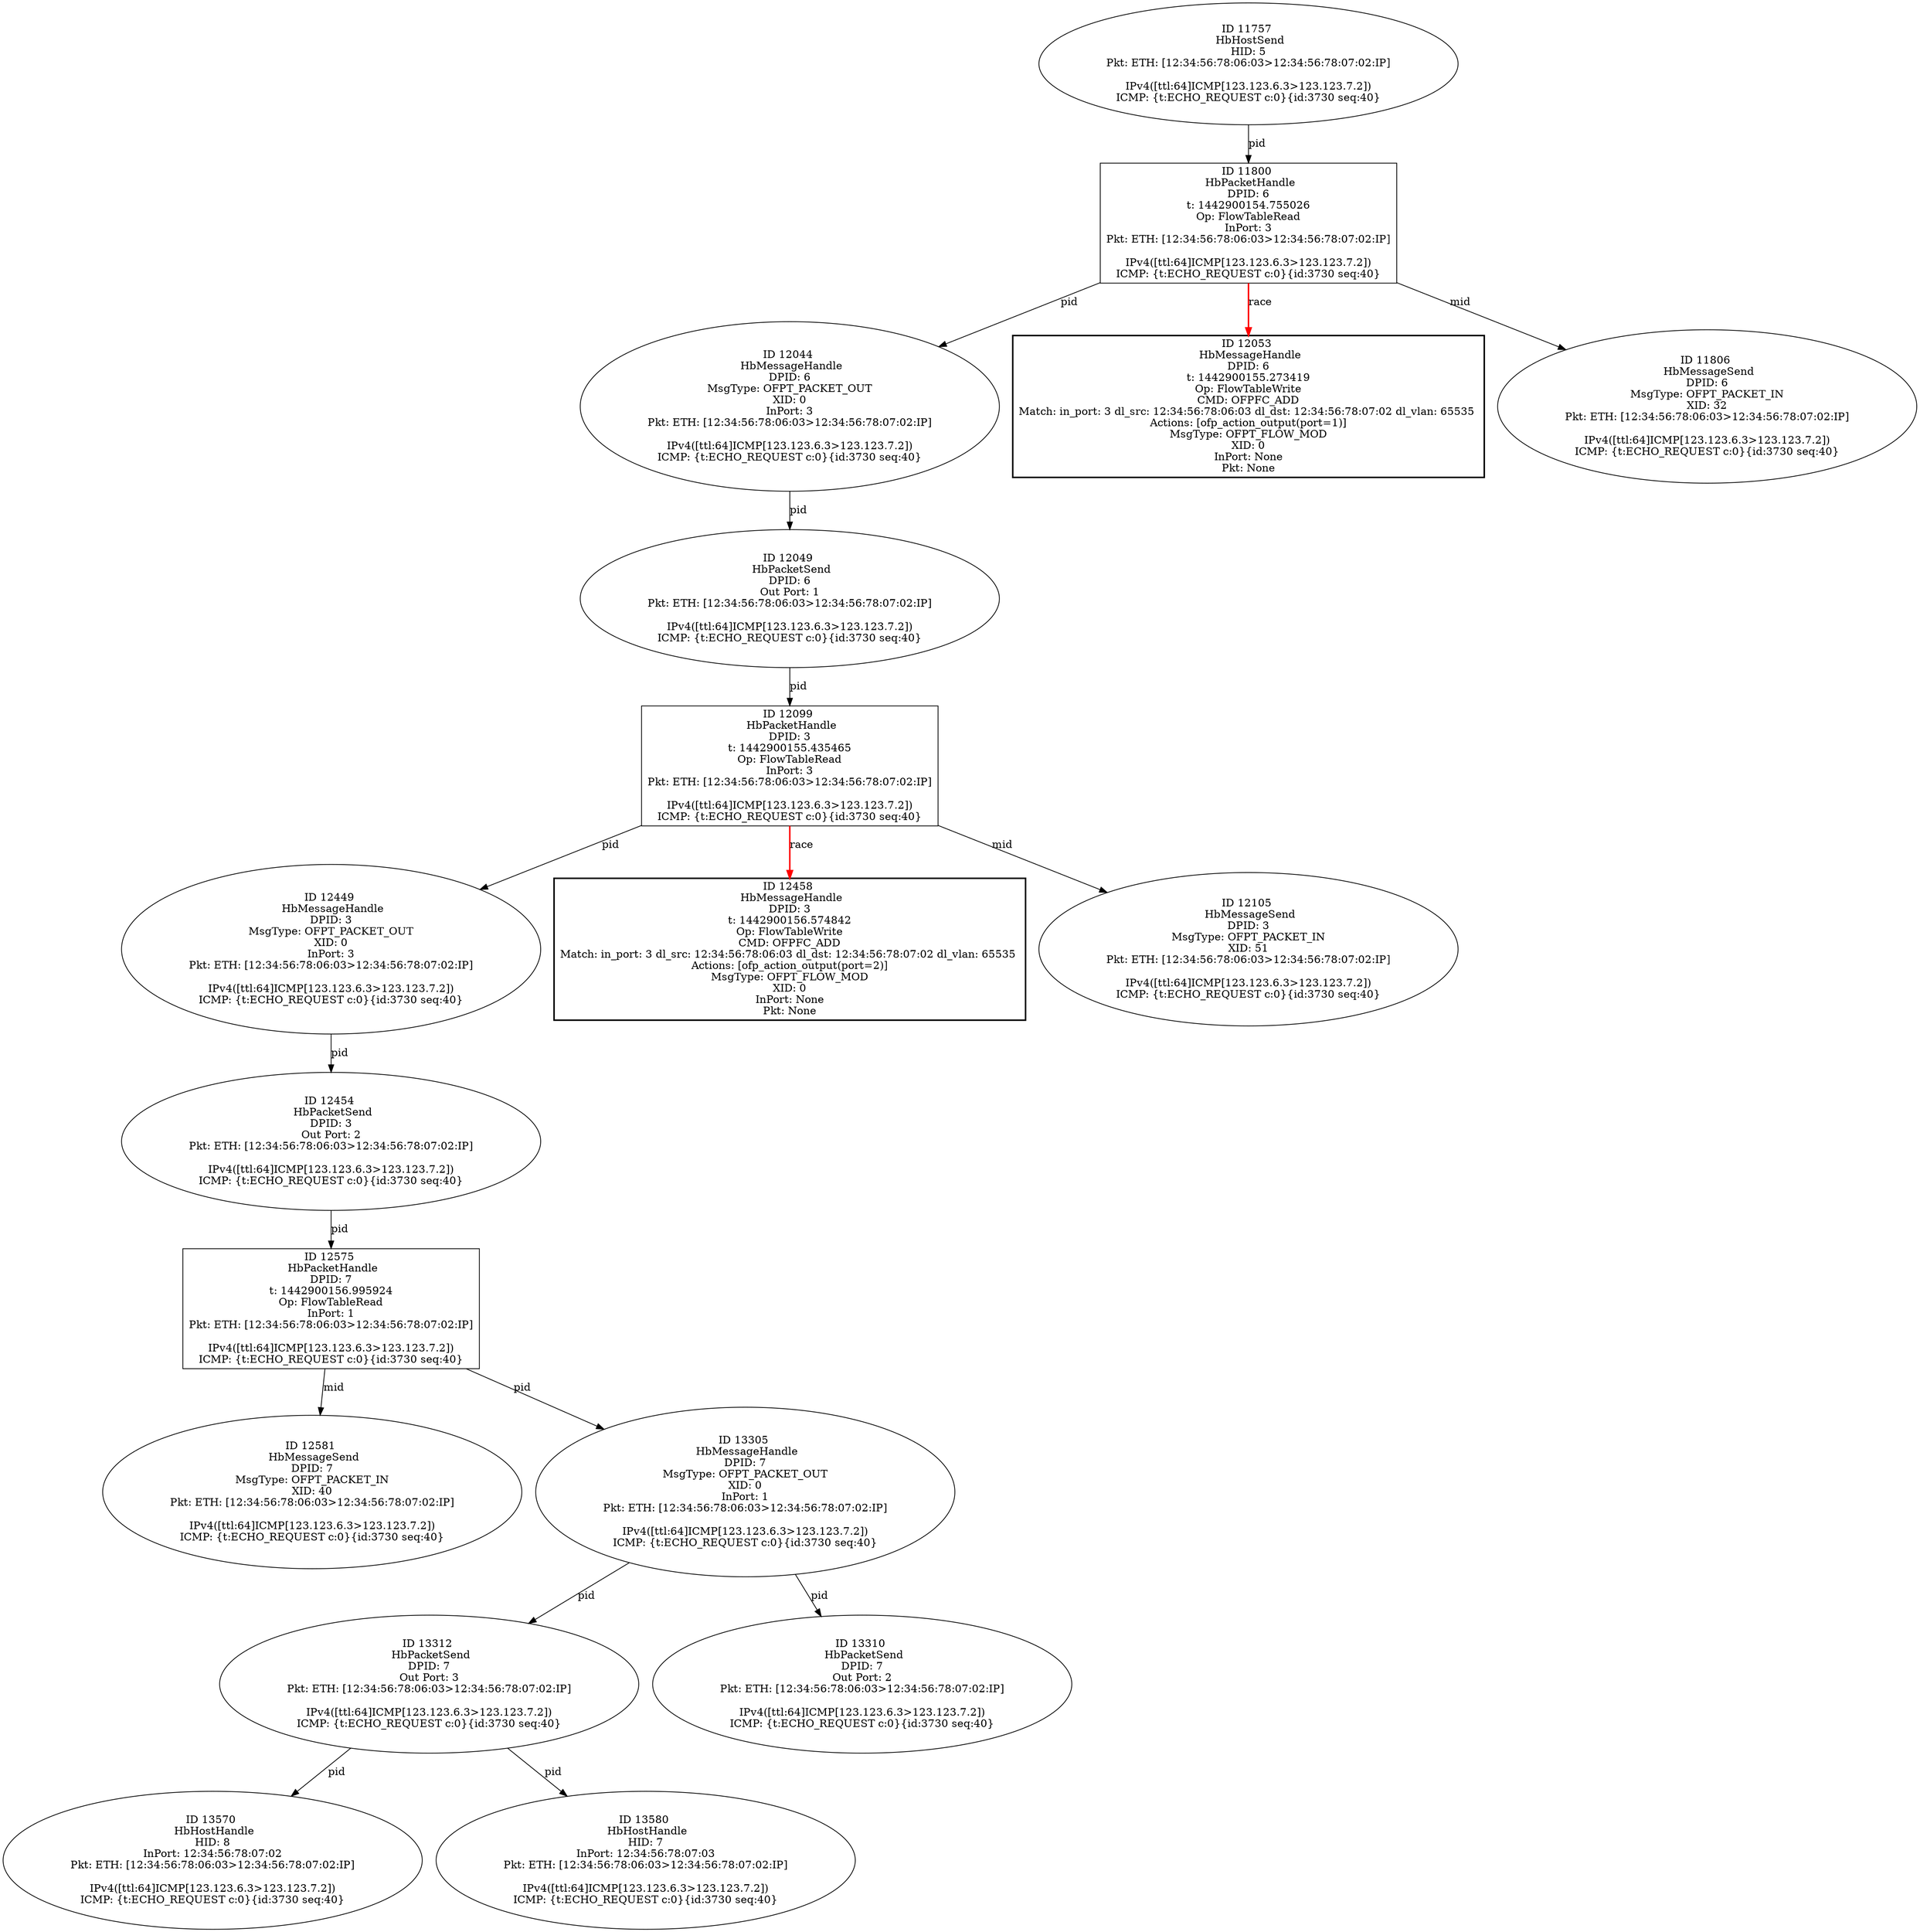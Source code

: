 strict digraph G {
13312 [shape=oval, event=<hb_events.HbPacketSend object at 0x10e16d210>, label="ID 13312 
 HbPacketSend
DPID: 7
Out Port: 3
Pkt: ETH: [12:34:56:78:06:03>12:34:56:78:07:02:IP]

IPv4([ttl:64]ICMP[123.123.6.3>123.123.7.2])
ICMP: {t:ECHO_REQUEST c:0}{id:3730 seq:40}"];
12449 [shape=oval, event=<hb_events.HbMessageHandle object at 0x10dd215d0>, label="ID 12449 
 HbMessageHandle
DPID: 3
MsgType: OFPT_PACKET_OUT
XID: 0
InPort: 3
Pkt: ETH: [12:34:56:78:06:03>12:34:56:78:07:02:IP]

IPv4([ttl:64]ICMP[123.123.6.3>123.123.7.2])
ICMP: {t:ECHO_REQUEST c:0}{id:3730 seq:40}"];
13570 [shape=oval, event=<hb_events.HbHostHandle object at 0x10e24d5d0>, label="ID 13570 
 HbHostHandle
HID: 8
InPort: 12:34:56:78:07:02
Pkt: ETH: [12:34:56:78:06:03>12:34:56:78:07:02:IP]

IPv4([ttl:64]ICMP[123.123.6.3>123.123.7.2])
ICMP: {t:ECHO_REQUEST c:0}{id:3730 seq:40}"];
12099 [shape=box, event=<hb_events.HbPacketHandle object at 0x10db08ed0>, label="ID 12099 
 HbPacketHandle
DPID: 3
t: 1442900155.435465
Op: FlowTableRead
InPort: 3
Pkt: ETH: [12:34:56:78:06:03>12:34:56:78:07:02:IP]

IPv4([ttl:64]ICMP[123.123.6.3>123.123.7.2])
ICMP: {t:ECHO_REQUEST c:0}{id:3730 seq:40}"];
12581 [shape=oval, event=<hb_events.HbMessageSend object at 0x10de0b0d0>, label="ID 12581 
 HbMessageSend
DPID: 7
MsgType: OFPT_PACKET_IN
XID: 40
Pkt: ETH: [12:34:56:78:06:03>12:34:56:78:07:02:IP]

IPv4([ttl:64]ICMP[123.123.6.3>123.123.7.2])
ICMP: {t:ECHO_REQUEST c:0}{id:3730 seq:40}"];
12454 [shape=oval, event=<hb_events.HbPacketSend object at 0x10dd21d10>, label="ID 12454 
 HbPacketSend
DPID: 3
Out Port: 2
Pkt: ETH: [12:34:56:78:06:03>12:34:56:78:07:02:IP]

IPv4([ttl:64]ICMP[123.123.6.3>123.123.7.2])
ICMP: {t:ECHO_REQUEST c:0}{id:3730 seq:40}"];
13580 [shape=oval, event=<hb_events.HbHostHandle object at 0x10e24ded0>, label="ID 13580 
 HbHostHandle
HID: 7
InPort: 12:34:56:78:07:03
Pkt: ETH: [12:34:56:78:06:03>12:34:56:78:07:02:IP]

IPv4([ttl:64]ICMP[123.123.6.3>123.123.7.2])
ICMP: {t:ECHO_REQUEST c:0}{id:3730 seq:40}"];
12458 [shape=box, style=bold, event=<hb_events.HbMessageHandle object at 0x10dd56290>, label="ID 12458 
 HbMessageHandle
DPID: 3
t: 1442900156.574842
Op: FlowTableWrite
CMD: OFPFC_ADD
Match: in_port: 3 dl_src: 12:34:56:78:06:03 dl_dst: 12:34:56:78:07:02 dl_vlan: 65535 
Actions: [ofp_action_output(port=2)]
MsgType: OFPT_FLOW_MOD
XID: 0
InPort: None
Pkt: None"];
12044 [shape=oval, event=<hb_events.HbMessageHandle object at 0x10dac63d0>, label="ID 12044 
 HbMessageHandle
DPID: 6
MsgType: OFPT_PACKET_OUT
XID: 0
InPort: 3
Pkt: ETH: [12:34:56:78:06:03>12:34:56:78:07:02:IP]

IPv4([ttl:64]ICMP[123.123.6.3>123.123.7.2])
ICMP: {t:ECHO_REQUEST c:0}{id:3730 seq:40}"];
11757 [shape=oval, event=<hb_events.HbHostSend object at 0x10d937690>, label="ID 11757 
 HbHostSend
HID: 5
Pkt: ETH: [12:34:56:78:06:03>12:34:56:78:07:02:IP]

IPv4([ttl:64]ICMP[123.123.6.3>123.123.7.2])
ICMP: {t:ECHO_REQUEST c:0}{id:3730 seq:40}"];
12049 [shape=oval, event=<hb_events.HbPacketSend object at 0x10dac6850>, label="ID 12049 
 HbPacketSend
DPID: 6
Out Port: 1
Pkt: ETH: [12:34:56:78:06:03>12:34:56:78:07:02:IP]

IPv4([ttl:64]ICMP[123.123.6.3>123.123.7.2])
ICMP: {t:ECHO_REQUEST c:0}{id:3730 seq:40}"];
12053 [shape=box, style=bold, event=<hb_events.HbMessageHandle object at 0x10daa45d0>, label="ID 12053 
 HbMessageHandle
DPID: 6
t: 1442900155.273419
Op: FlowTableWrite
CMD: OFPFC_ADD
Match: in_port: 3 dl_src: 12:34:56:78:06:03 dl_dst: 12:34:56:78:07:02 dl_vlan: 65535 
Actions: [ofp_action_output(port=1)]
MsgType: OFPT_FLOW_MOD
XID: 0
InPort: None
Pkt: None"];
11806 [shape=oval, event=<hb_events.HbMessageSend object at 0x10d98b350>, label="ID 11806 
 HbMessageSend
DPID: 6
MsgType: OFPT_PACKET_IN
XID: 32
Pkt: ETH: [12:34:56:78:06:03>12:34:56:78:07:02:IP]

IPv4([ttl:64]ICMP[123.123.6.3>123.123.7.2])
ICMP: {t:ECHO_REQUEST c:0}{id:3730 seq:40}"];
12105 [shape=oval, event=<hb_events.HbMessageSend object at 0x10db14450>, label="ID 12105 
 HbMessageSend
DPID: 3
MsgType: OFPT_PACKET_IN
XID: 51
Pkt: ETH: [12:34:56:78:06:03>12:34:56:78:07:02:IP]

IPv4([ttl:64]ICMP[123.123.6.3>123.123.7.2])
ICMP: {t:ECHO_REQUEST c:0}{id:3730 seq:40}"];
11800 [shape=box, event=<hb_events.HbPacketHandle object at 0x10d984ad0>, label="ID 11800 
 HbPacketHandle
DPID: 6
t: 1442900154.755026
Op: FlowTableRead
InPort: 3
Pkt: ETH: [12:34:56:78:06:03>12:34:56:78:07:02:IP]

IPv4([ttl:64]ICMP[123.123.6.3>123.123.7.2])
ICMP: {t:ECHO_REQUEST c:0}{id:3730 seq:40}"];
13305 [shape=oval, event=<hb_events.HbMessageHandle object at 0x10e169a90>, label="ID 13305 
 HbMessageHandle
DPID: 7
MsgType: OFPT_PACKET_OUT
XID: 0
InPort: 1
Pkt: ETH: [12:34:56:78:06:03>12:34:56:78:07:02:IP]

IPv4([ttl:64]ICMP[123.123.6.3>123.123.7.2])
ICMP: {t:ECHO_REQUEST c:0}{id:3730 seq:40}"];
13310 [shape=oval, event=<hb_events.HbPacketSend object at 0x10e169f90>, label="ID 13310 
 HbPacketSend
DPID: 7
Out Port: 2
Pkt: ETH: [12:34:56:78:06:03>12:34:56:78:07:02:IP]

IPv4([ttl:64]ICMP[123.123.6.3>123.123.7.2])
ICMP: {t:ECHO_REQUEST c:0}{id:3730 seq:40}"];
12575 [shape=box, event=<hb_events.HbPacketHandle object at 0x10ddf2bd0>, label="ID 12575 
 HbPacketHandle
DPID: 7
t: 1442900156.995924
Op: FlowTableRead
InPort: 1
Pkt: ETH: [12:34:56:78:06:03>12:34:56:78:07:02:IP]

IPv4([ttl:64]ICMP[123.123.6.3>123.123.7.2])
ICMP: {t:ECHO_REQUEST c:0}{id:3730 seq:40}"];
13312 -> 13570  [rel=pid, label=pid];
13312 -> 13580  [rel=pid, label=pid];
12449 -> 12454  [rel=pid, label=pid];
12099 -> 12449  [rel=pid, label=pid];
12099 -> 12458  [harmful=True, color=red, style=bold, rel=race, label=race];
12099 -> 12105  [rel=mid, label=mid];
12454 -> 12575  [rel=pid, label=pid];
12044 -> 12049  [rel=pid, label=pid];
11757 -> 11800  [rel=pid, label=pid];
12049 -> 12099  [rel=pid, label=pid];
11800 -> 12044  [rel=pid, label=pid];
11800 -> 12053  [harmful=True, color=red, style=bold, rel=race, label=race];
11800 -> 11806  [rel=mid, label=mid];
13305 -> 13312  [rel=pid, label=pid];
13305 -> 13310  [rel=pid, label=pid];
12575 -> 13305  [rel=pid, label=pid];
12575 -> 12581  [rel=mid, label=mid];
}
